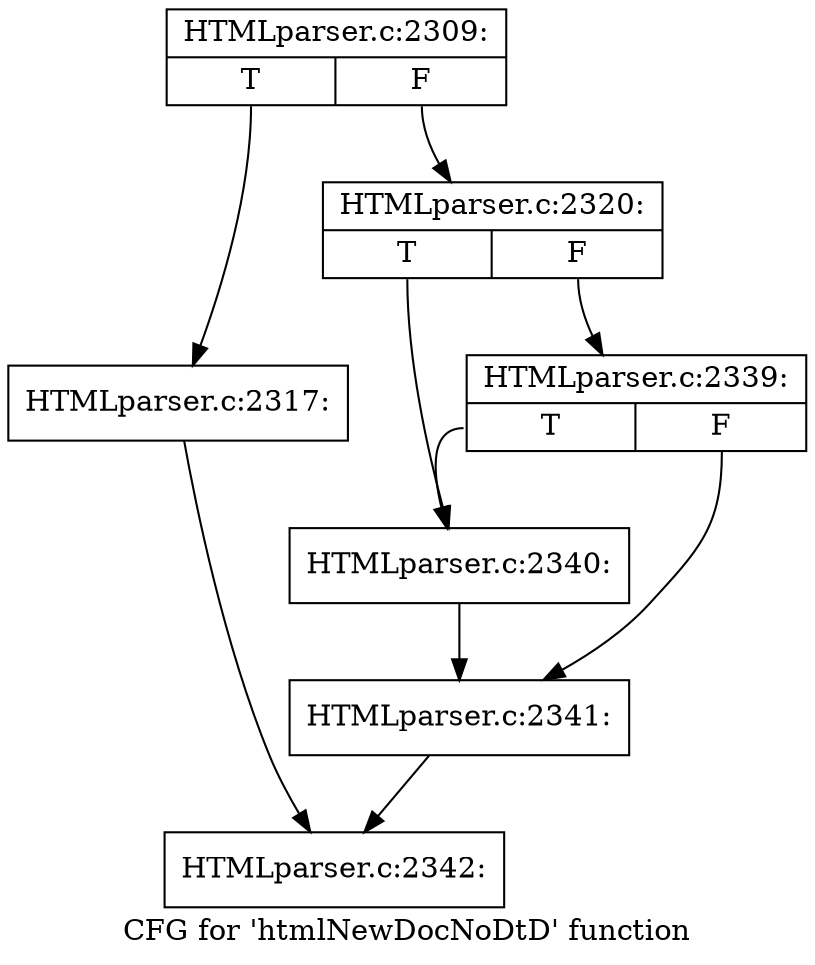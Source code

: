 digraph "CFG for 'htmlNewDocNoDtD' function" {
	label="CFG for 'htmlNewDocNoDtD' function";

	Node0x3b830d0 [shape=record,label="{HTMLparser.c:2309:|{<s0>T|<s1>F}}"];
	Node0x3b830d0:s0 -> Node0x3b84290;
	Node0x3b830d0:s1 -> Node0x3b842e0;
	Node0x3b84290 [shape=record,label="{HTMLparser.c:2317:}"];
	Node0x3b84290 -> Node0x3b67590;
	Node0x3b842e0 [shape=record,label="{HTMLparser.c:2320:|{<s0>T|<s1>F}}"];
	Node0x3b842e0:s0 -> Node0x3b92ff0;
	Node0x3b842e0:s1 -> Node0x3b93090;
	Node0x3b93090 [shape=record,label="{HTMLparser.c:2339:|{<s0>T|<s1>F}}"];
	Node0x3b93090:s0 -> Node0x3b92ff0;
	Node0x3b93090:s1 -> Node0x3b93040;
	Node0x3b92ff0 [shape=record,label="{HTMLparser.c:2340:}"];
	Node0x3b92ff0 -> Node0x3b93040;
	Node0x3b93040 [shape=record,label="{HTMLparser.c:2341:}"];
	Node0x3b93040 -> Node0x3b67590;
	Node0x3b67590 [shape=record,label="{HTMLparser.c:2342:}"];
}
